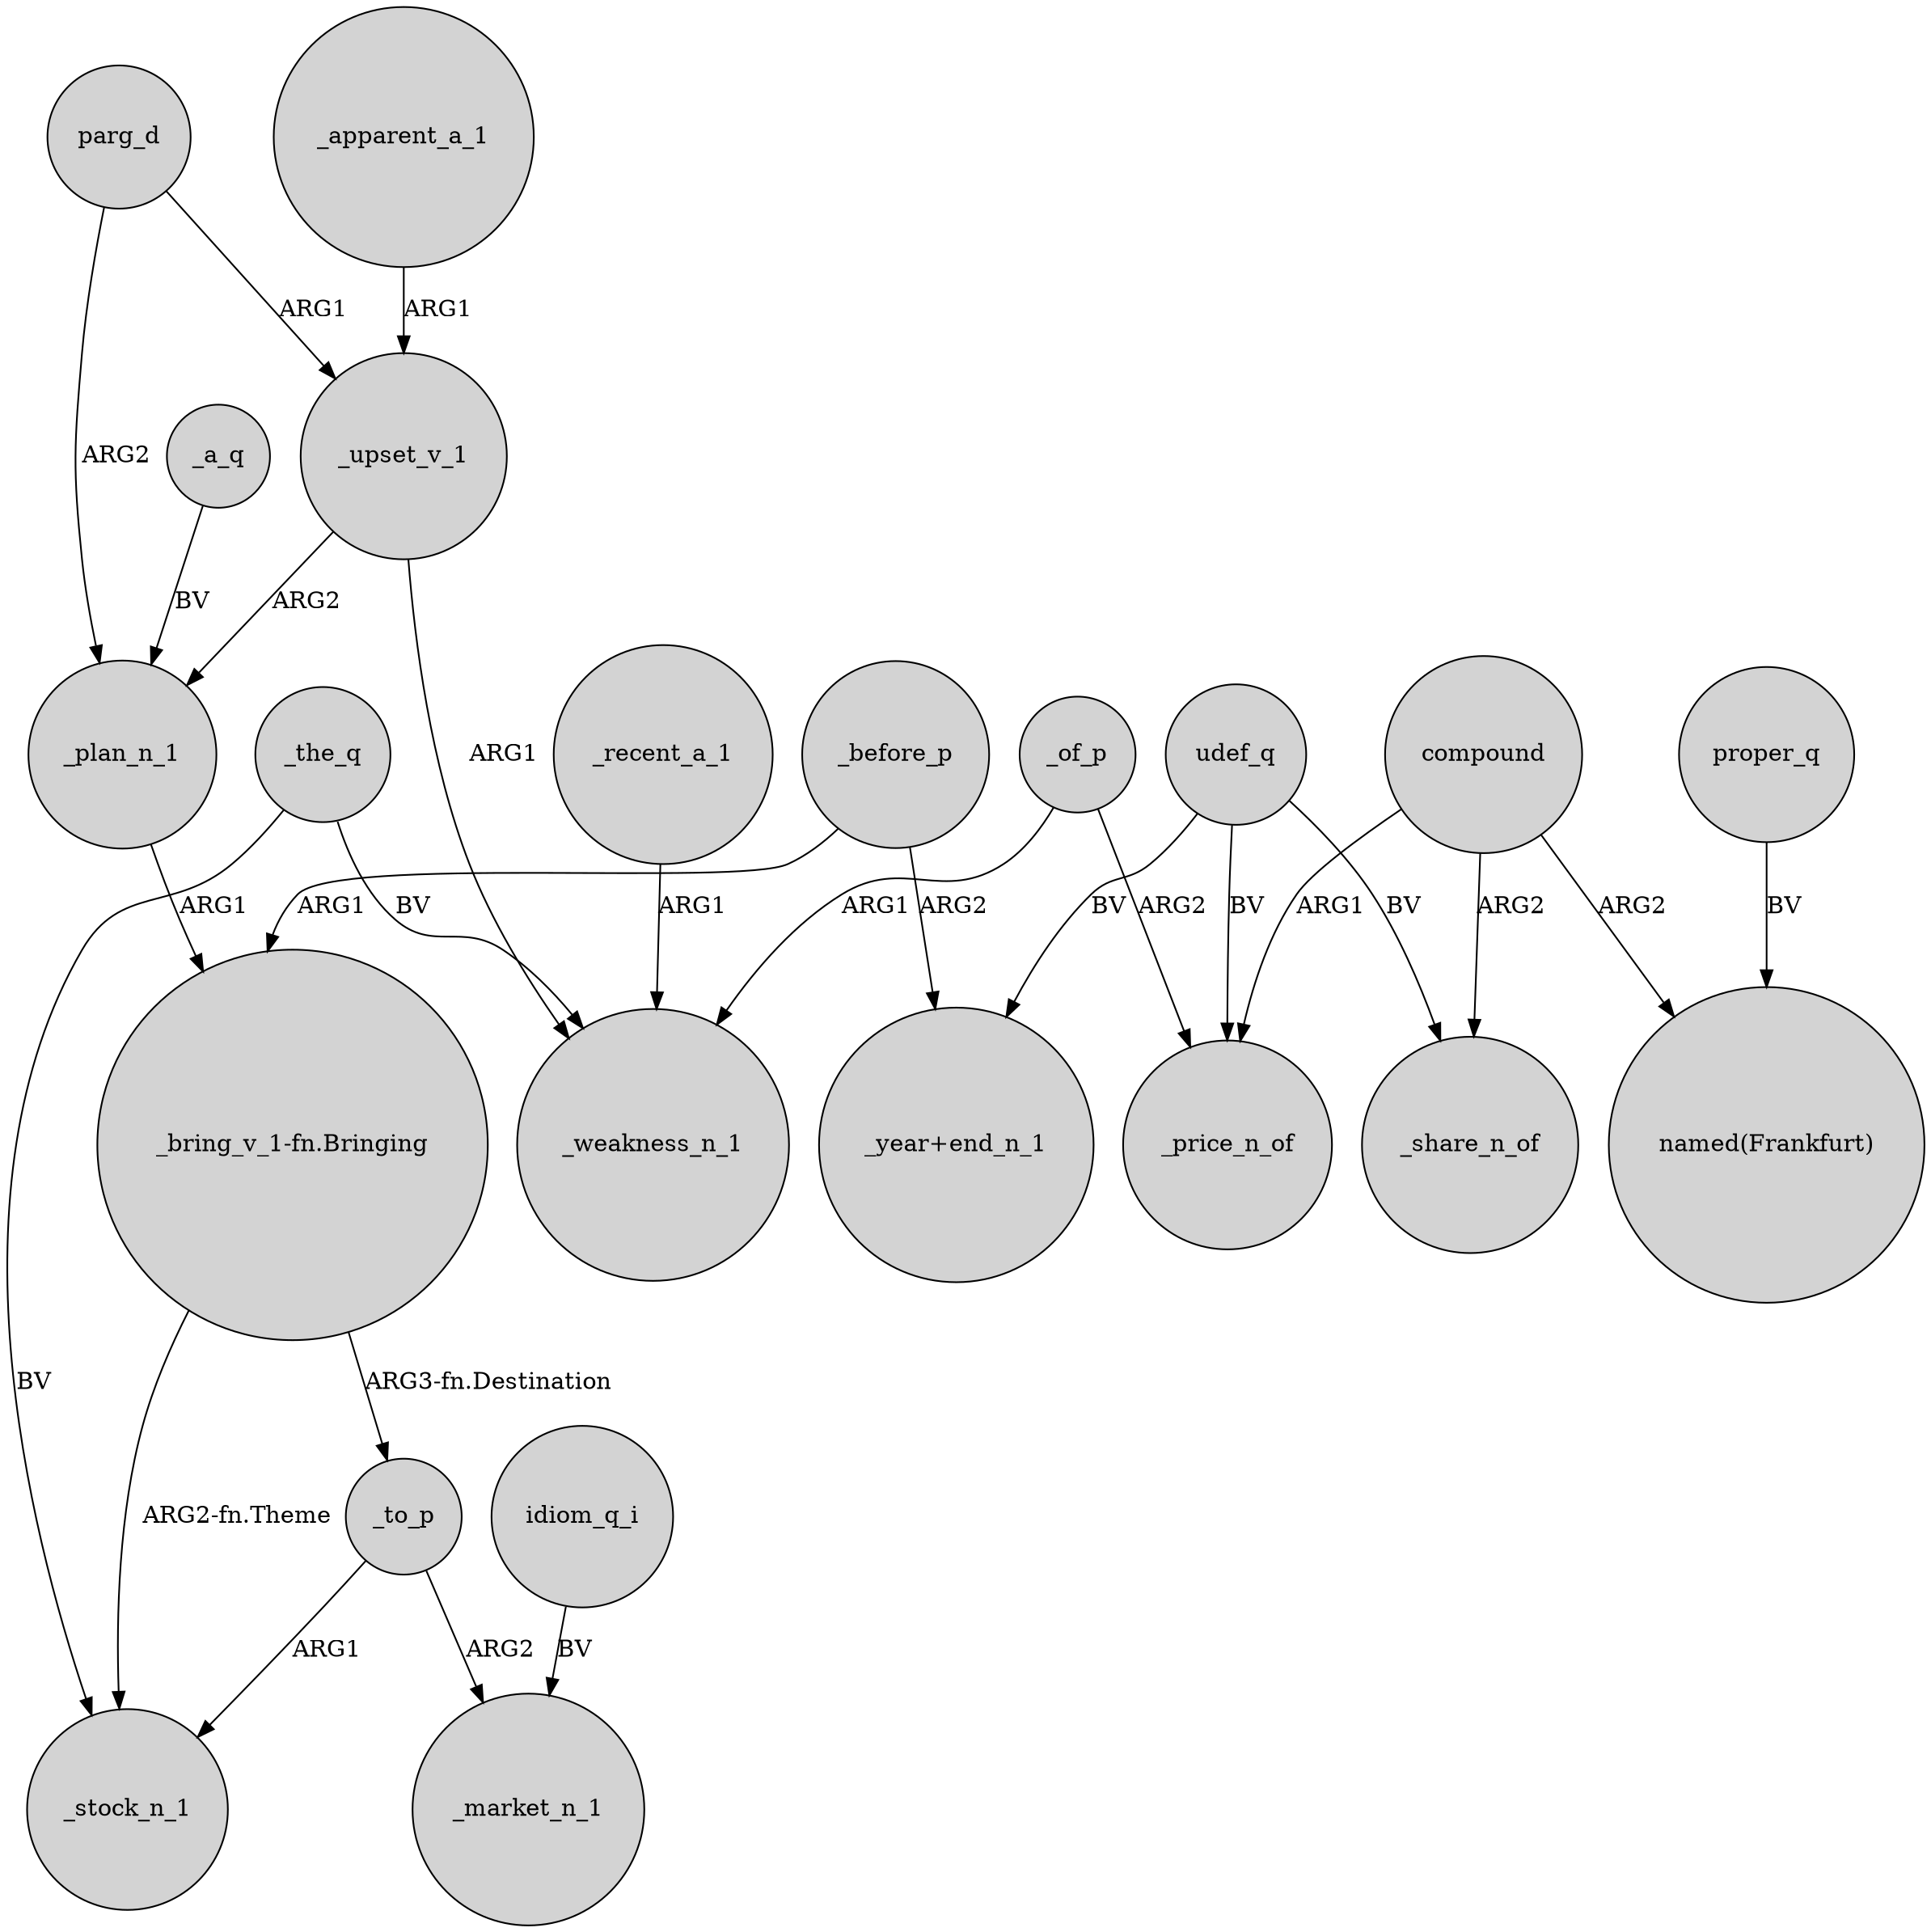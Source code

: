 digraph {
	node [shape=circle style=filled]
	_recent_a_1 -> _weakness_n_1 [label=ARG1]
	"_bring_v_1-fn.Bringing" -> _stock_n_1 [label="ARG2-fn.Theme"]
	idiom_q_i -> _market_n_1 [label=BV]
	udef_q -> _price_n_of [label=BV]
	_apparent_a_1 -> _upset_v_1 [label=ARG1]
	_of_p -> _price_n_of [label=ARG2]
	_the_q -> _stock_n_1 [label=BV]
	"_bring_v_1-fn.Bringing" -> _to_p [label="ARG3-fn.Destination"]
	_before_p -> "_bring_v_1-fn.Bringing" [label=ARG1]
	parg_d -> _plan_n_1 [label=ARG2]
	_the_q -> _weakness_n_1 [label=BV]
	compound -> _share_n_of [label=ARG2]
	proper_q -> "named(Frankfurt)" [label=BV]
	_to_p -> _market_n_1 [label=ARG2]
	_upset_v_1 -> _weakness_n_1 [label=ARG1]
	_upset_v_1 -> _plan_n_1 [label=ARG2]
	compound -> "named(Frankfurt)" [label=ARG2]
	udef_q -> "_year+end_n_1" [label=BV]
	udef_q -> _share_n_of [label=BV]
	_before_p -> "_year+end_n_1" [label=ARG2]
	_plan_n_1 -> "_bring_v_1-fn.Bringing" [label=ARG1]
	parg_d -> _upset_v_1 [label=ARG1]
	compound -> _price_n_of [label=ARG1]
	_a_q -> _plan_n_1 [label=BV]
	_to_p -> _stock_n_1 [label=ARG1]
	_of_p -> _weakness_n_1 [label=ARG1]
}
